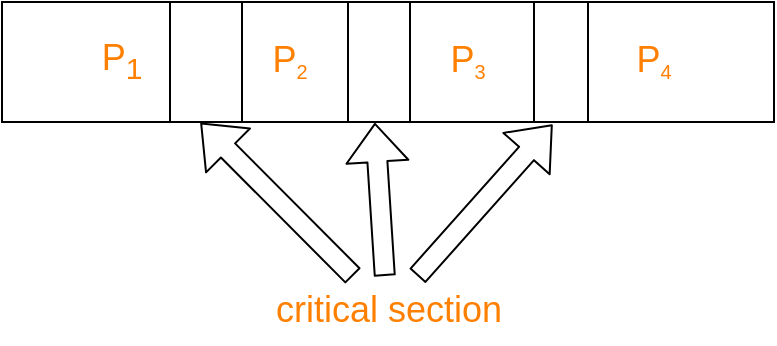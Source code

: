 <mxfile>
    <diagram id="mIIki9TDOl-LUzbD65Q0" name="第 1 页">
        <mxGraphModel dx="1002" dy="576" grid="0" gridSize="10" guides="1" tooltips="1" connect="1" arrows="1" fold="1" page="0" pageScale="1" pageWidth="827" pageHeight="1169" math="0" shadow="0">
            <root>
                <mxCell id="0"/>
                <mxCell id="1" parent="0"/>
                <mxCell id="2" value="&lt;font color=&quot;#ff8000&quot; style=&quot;font-size: 18px;&quot;&gt;P&lt;sub&gt;1&lt;/sub&gt;&lt;/font&gt;" style="rounded=0;whiteSpace=wrap;html=1;fillColor=none;" vertex="1" parent="1">
                    <mxGeometry x="150" y="134" width="120" height="60" as="geometry"/>
                </mxCell>
                <mxCell id="3" value="&lt;span style=&quot;color: rgb(255, 128, 0); font-size: 18px;&quot;&gt;P&lt;/span&gt;&lt;sub style=&quot;color: rgb(255, 128, 0);&quot;&gt;2&lt;/sub&gt;" style="rounded=0;whiteSpace=wrap;html=1;fillColor=none;" vertex="1" parent="1">
                    <mxGeometry x="234" y="134" width="120" height="60" as="geometry"/>
                </mxCell>
                <mxCell id="4" value="&lt;span style=&quot;color: rgb(255, 128, 0); font-size: 18px;&quot;&gt;P&lt;/span&gt;&lt;sub style=&quot;color: rgb(255, 128, 0);&quot;&gt;3&lt;/sub&gt;" style="rounded=0;whiteSpace=wrap;html=1;fillColor=none;" vertex="1" parent="1">
                    <mxGeometry x="323" y="134" width="120" height="60" as="geometry"/>
                </mxCell>
                <mxCell id="5" value="&lt;span style=&quot;color: rgb(255, 128, 0); font-size: 18px;&quot;&gt;P&lt;/span&gt;&lt;sub style=&quot;color: rgb(255, 128, 0);&quot;&gt;4&lt;/sub&gt;" style="rounded=0;whiteSpace=wrap;html=1;fillColor=none;" vertex="1" parent="1">
                    <mxGeometry x="416" y="134" width="120" height="60" as="geometry"/>
                </mxCell>
                <mxCell id="7" style="edgeStyle=none;shape=flexArrow;html=1;entryX=0.127;entryY=1.007;entryDx=0;entryDy=0;entryPerimeter=0;fontSize=18;fontColor=#FF8000;" edge="1" parent="1" source="6" target="3">
                    <mxGeometry relative="1" as="geometry"/>
                </mxCell>
                <mxCell id="8" style="edgeStyle=none;shape=flexArrow;html=1;entryX=0.112;entryY=1.007;entryDx=0;entryDy=0;entryPerimeter=0;fontSize=18;fontColor=#FF8000;" edge="1" parent="1" source="6" target="4">
                    <mxGeometry relative="1" as="geometry"/>
                </mxCell>
                <mxCell id="9" style="edgeStyle=none;shape=flexArrow;html=1;entryX=0.077;entryY=1.02;entryDx=0;entryDy=0;entryPerimeter=0;fontSize=18;fontColor=#FF8000;" edge="1" parent="1" source="6" target="5">
                    <mxGeometry relative="1" as="geometry"/>
                </mxCell>
                <mxCell id="6" value="critical section" style="text;html=1;align=center;verticalAlign=middle;resizable=0;points=[];autosize=1;strokeColor=none;fillColor=none;fontSize=18;fontColor=#FF8000;" vertex="1" parent="1">
                    <mxGeometry x="277" y="271" width="131" height="34" as="geometry"/>
                </mxCell>
            </root>
        </mxGraphModel>
    </diagram>
</mxfile>